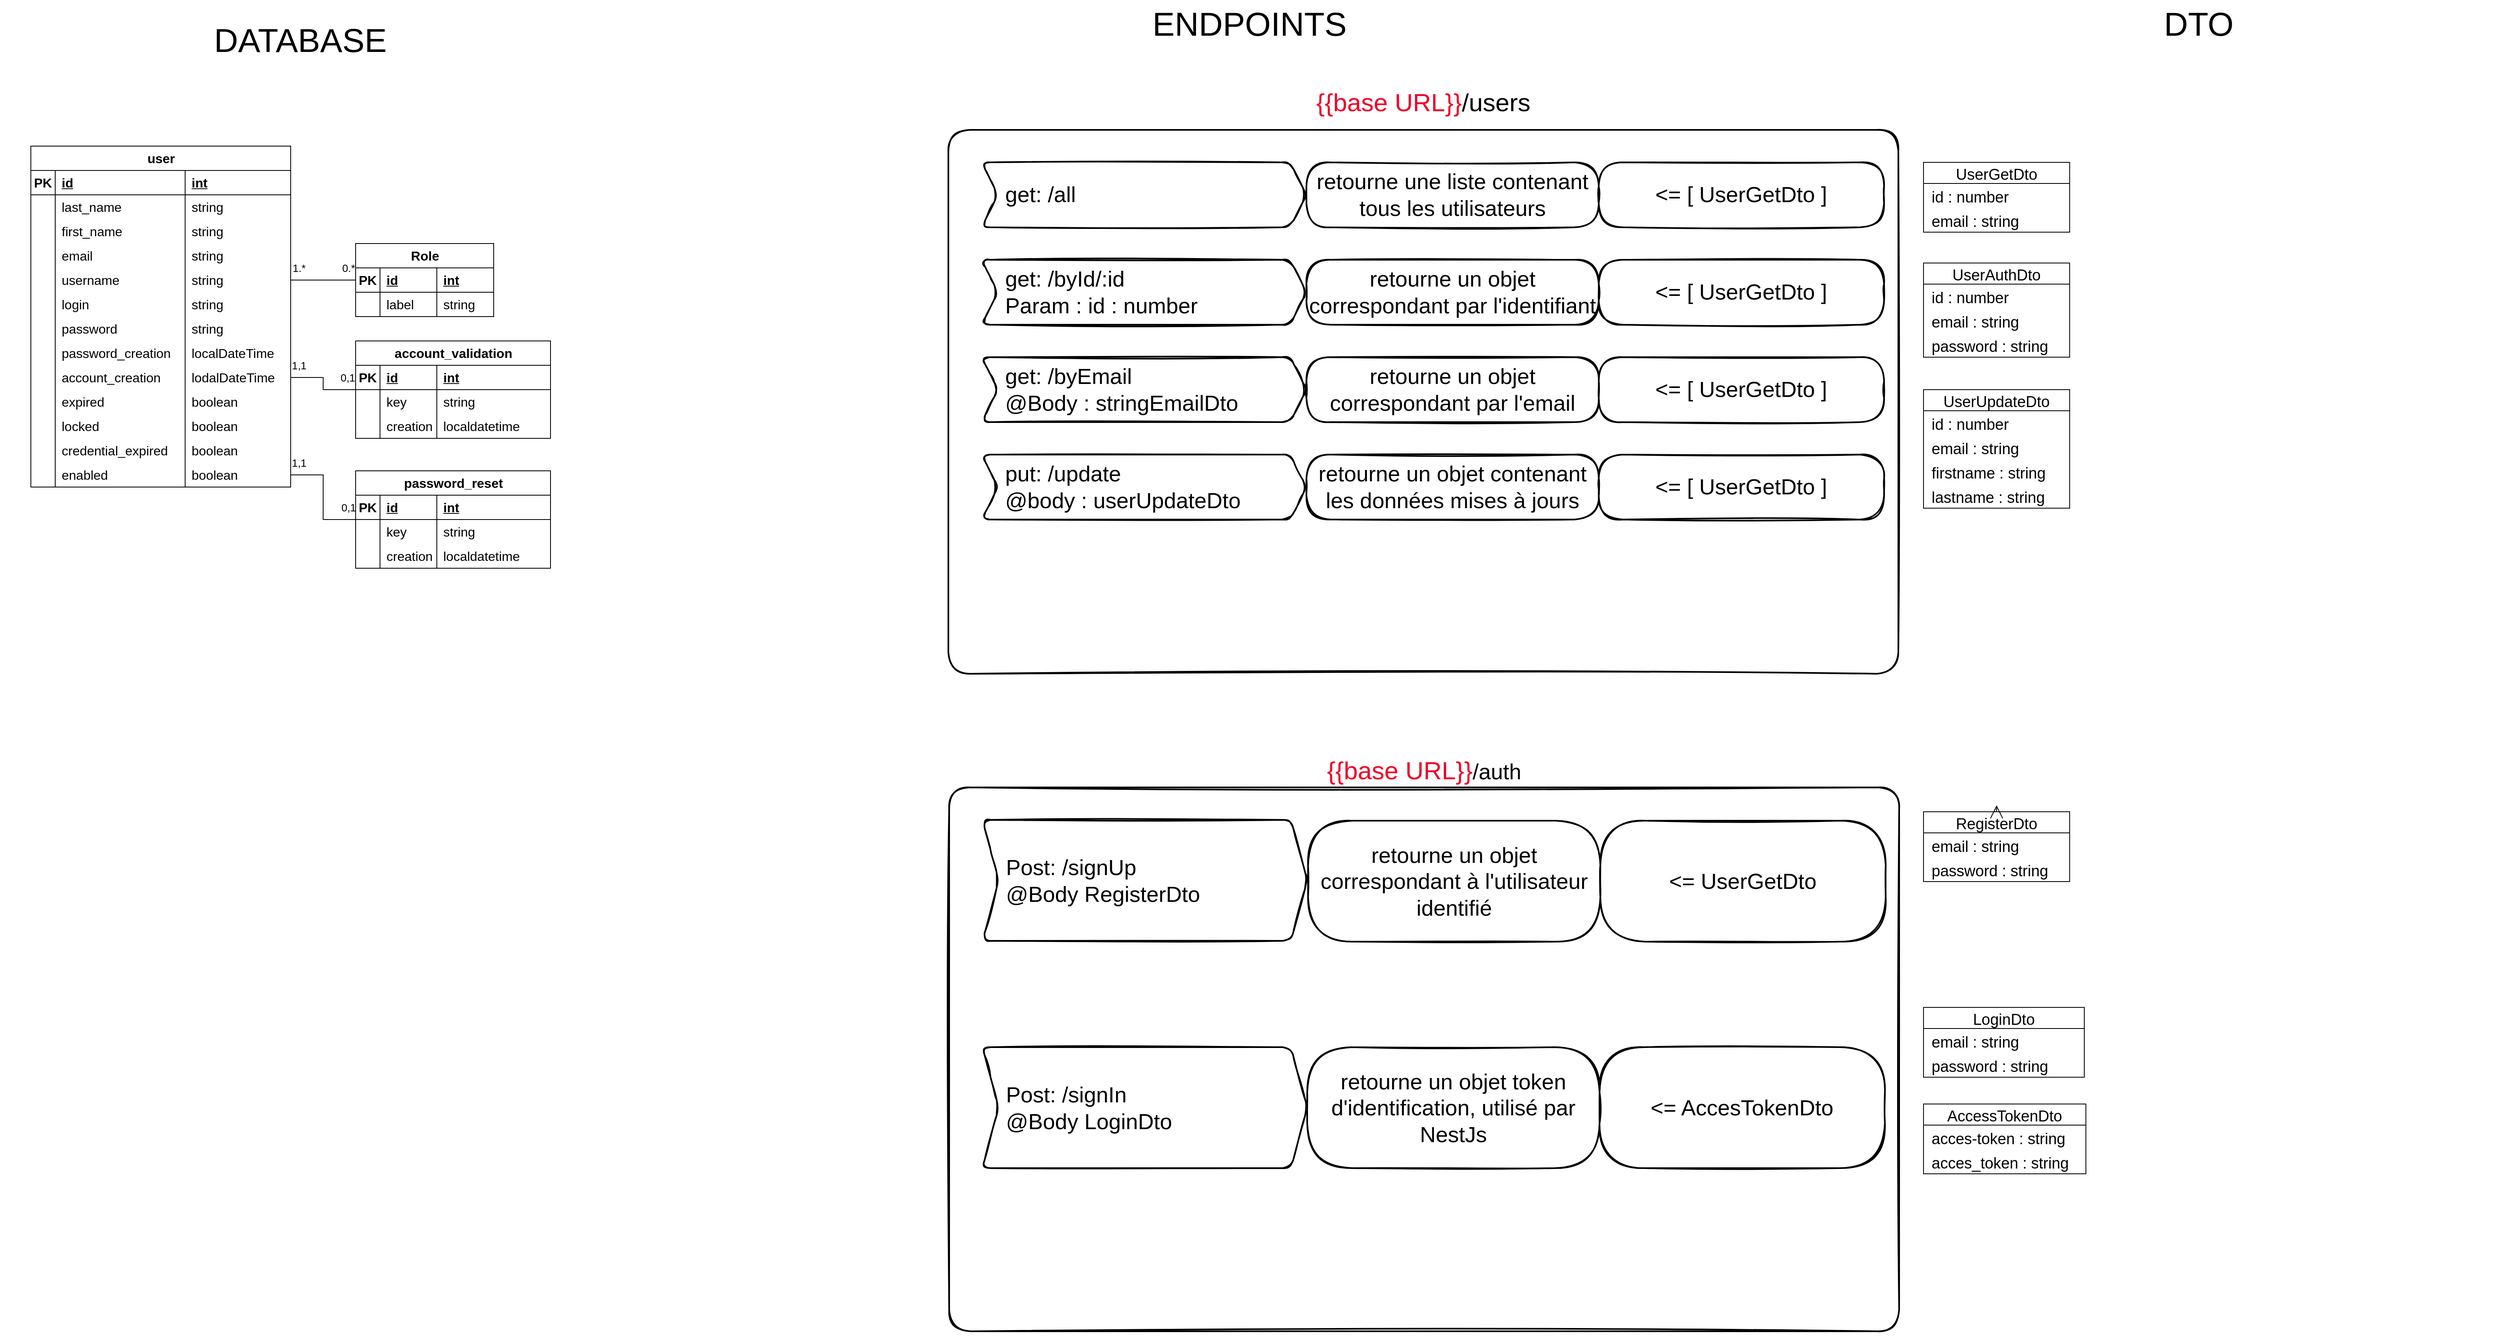 <mxfile version="21.7.5" type="device">
  <diagram id="Zq0QNEcb2RGcjsbtYzGF" name="Page-1">
    <mxGraphModel dx="4598" dy="1749" grid="1" gridSize="10" guides="1" tooltips="1" connect="1" arrows="1" fold="1" page="1" pageScale="1" pageWidth="1169" pageHeight="827" math="0" shadow="0">
      <root>
        <mxCell id="0" />
        <mxCell id="vzvbNCtKOKrWCrBOnD3d-31" value="DTO" parent="0" />
        <mxCell id="vzvbNCtKOKrWCrBOnD3d-32" value="&lt;font style=&quot;font-size: 41px;&quot;&gt;DTO&lt;/font&gt;" style="rounded=0;whiteSpace=wrap;html=1;strokeColor=none;" vertex="1" parent="vzvbNCtKOKrWCrBOnD3d-31">
          <mxGeometry x="1169" width="740" height="60" as="geometry" />
        </mxCell>
        <mxCell id="vzvbNCtKOKrWCrBOnD3d-33" value="UserAuthDto" style="swimlane;fontStyle=0;childLayout=stackLayout;horizontal=1;startSize=26;fillColor=none;horizontalStack=0;resizeParent=1;resizeParentMax=0;resizeLast=0;collapsible=1;marginBottom=0;fontSize=19;" vertex="1" parent="vzvbNCtKOKrWCrBOnD3d-31">
          <mxGeometry x="1200" y="324" width="180" height="116" as="geometry" />
        </mxCell>
        <mxCell id="vzvbNCtKOKrWCrBOnD3d-34" value="id : number    " style="text;strokeColor=none;fillColor=none;align=left;verticalAlign=middle;spacingLeft=10;spacingRight=3;overflow=hidden;rotatable=0;points=[[0,0.5],[1,0.5]];portConstraint=eastwest;fontSize=19;textDirection=ltr;spacingTop=0;spacing=0;horizontal=1;fontStyle=0" vertex="1" parent="vzvbNCtKOKrWCrBOnD3d-33">
          <mxGeometry y="26" width="180" height="30" as="geometry" />
        </mxCell>
        <mxCell id="vzvbNCtKOKrWCrBOnD3d-35" value="email : string" style="text;strokeColor=none;fillColor=none;align=left;verticalAlign=middle;spacingLeft=10;spacingRight=3;overflow=hidden;rotatable=0;points=[[0,0.5],[1,0.5]];portConstraint=eastwest;fontSize=19;textDirection=ltr;spacingTop=0;spacing=0;horizontal=1;fontStyle=0" vertex="1" parent="vzvbNCtKOKrWCrBOnD3d-33">
          <mxGeometry y="56" width="180" height="30" as="geometry" />
        </mxCell>
        <mxCell id="vzvbNCtKOKrWCrBOnD3d-36" value="password : string" style="text;strokeColor=none;fillColor=none;align=left;verticalAlign=middle;spacingLeft=10;spacingRight=3;overflow=hidden;rotatable=0;points=[[0,0.5],[1,0.5]];portConstraint=eastwest;fontSize=19;textDirection=ltr;spacingTop=0;spacing=0;horizontal=1;fontStyle=0" vertex="1" parent="vzvbNCtKOKrWCrBOnD3d-33">
          <mxGeometry y="86" width="180" height="30" as="geometry" />
        </mxCell>
        <mxCell id="vzvbNCtKOKrWCrBOnD3d-37" value="UserGetDto" style="swimlane;fontStyle=0;childLayout=stackLayout;horizontal=1;startSize=26;fillColor=none;horizontalStack=0;resizeParent=1;resizeParentMax=0;resizeLast=0;collapsible=1;marginBottom=0;fontSize=19;" vertex="1" parent="vzvbNCtKOKrWCrBOnD3d-31">
          <mxGeometry x="1200" y="200" width="180" height="86" as="geometry" />
        </mxCell>
        <mxCell id="vzvbNCtKOKrWCrBOnD3d-38" value="id : number    " style="text;strokeColor=none;fillColor=none;align=left;verticalAlign=middle;spacingLeft=10;spacingRight=3;overflow=hidden;rotatable=0;points=[[0,0.5],[1,0.5]];portConstraint=eastwest;fontSize=19;textDirection=ltr;spacingTop=0;spacing=0;horizontal=1;fontStyle=0" vertex="1" parent="vzvbNCtKOKrWCrBOnD3d-37">
          <mxGeometry y="26" width="180" height="30" as="geometry" />
        </mxCell>
        <mxCell id="vzvbNCtKOKrWCrBOnD3d-39" value="email : string" style="text;strokeColor=none;fillColor=none;align=left;verticalAlign=middle;spacingLeft=10;spacingRight=3;overflow=hidden;rotatable=0;points=[[0,0.5],[1,0.5]];portConstraint=eastwest;fontSize=19;textDirection=ltr;spacingTop=0;spacing=0;horizontal=1;fontStyle=0" vertex="1" parent="vzvbNCtKOKrWCrBOnD3d-37">
          <mxGeometry y="56" width="180" height="30" as="geometry" />
        </mxCell>
        <mxCell id="vzvbNCtKOKrWCrBOnD3d-40" value="UserUpdateDto" style="swimlane;fontStyle=0;childLayout=stackLayout;horizontal=1;startSize=26;fillColor=none;horizontalStack=0;resizeParent=1;resizeParentMax=0;resizeLast=0;collapsible=1;marginBottom=0;fontSize=19;" vertex="1" parent="vzvbNCtKOKrWCrBOnD3d-31">
          <mxGeometry x="1200" y="480" width="180" height="146" as="geometry" />
        </mxCell>
        <mxCell id="vzvbNCtKOKrWCrBOnD3d-41" value="id : number    " style="text;strokeColor=none;fillColor=none;align=left;verticalAlign=middle;spacingLeft=10;spacingRight=3;overflow=hidden;rotatable=0;points=[[0,0.5],[1,0.5]];portConstraint=eastwest;fontSize=19;textDirection=ltr;spacingTop=0;spacing=0;horizontal=1;fontStyle=0" vertex="1" parent="vzvbNCtKOKrWCrBOnD3d-40">
          <mxGeometry y="26" width="180" height="30" as="geometry" />
        </mxCell>
        <mxCell id="vzvbNCtKOKrWCrBOnD3d-42" value="email : string" style="text;strokeColor=none;fillColor=none;align=left;verticalAlign=middle;spacingLeft=10;spacingRight=3;overflow=hidden;rotatable=0;points=[[0,0.5],[1,0.5]];portConstraint=eastwest;fontSize=19;textDirection=ltr;spacingTop=0;spacing=0;horizontal=1;fontStyle=0" vertex="1" parent="vzvbNCtKOKrWCrBOnD3d-40">
          <mxGeometry y="56" width="180" height="30" as="geometry" />
        </mxCell>
        <mxCell id="vzvbNCtKOKrWCrBOnD3d-43" value="firstname : string" style="text;strokeColor=none;fillColor=none;align=left;verticalAlign=middle;spacingLeft=10;spacingRight=3;overflow=hidden;rotatable=0;points=[[0,0.5],[1,0.5]];portConstraint=eastwest;fontSize=19;textDirection=ltr;spacingTop=0;spacing=0;horizontal=1;fontStyle=0" vertex="1" parent="vzvbNCtKOKrWCrBOnD3d-40">
          <mxGeometry y="86" width="180" height="30" as="geometry" />
        </mxCell>
        <mxCell id="vzvbNCtKOKrWCrBOnD3d-44" value="lastname : string" style="text;strokeColor=none;fillColor=none;align=left;verticalAlign=middle;spacingLeft=10;spacingRight=3;overflow=hidden;rotatable=0;points=[[0,0.5],[1,0.5]];portConstraint=eastwest;fontSize=19;textDirection=ltr;spacingTop=0;spacing=0;horizontal=1;fontStyle=0" vertex="1" parent="vzvbNCtKOKrWCrBOnD3d-40">
          <mxGeometry y="116" width="180" height="30" as="geometry" />
        </mxCell>
        <mxCell id="vzvbNCtKOKrWCrBOnD3d-45" value="AccessTokenDto" style="swimlane;fontStyle=0;childLayout=stackLayout;horizontal=1;startSize=26;fillColor=none;horizontalStack=0;resizeParent=1;resizeParentMax=0;resizeLast=0;collapsible=1;marginBottom=0;fontSize=19;" vertex="1" parent="vzvbNCtKOKrWCrBOnD3d-31">
          <mxGeometry x="1200" y="1360" width="200" height="86" as="geometry" />
        </mxCell>
        <mxCell id="vzvbNCtKOKrWCrBOnD3d-46" value="acces-token : string" style="text;strokeColor=none;fillColor=none;align=left;verticalAlign=middle;spacingLeft=10;spacingRight=3;overflow=hidden;rotatable=0;points=[[0,0.5],[1,0.5]];portConstraint=eastwest;fontSize=19;textDirection=ltr;spacingTop=0;spacing=0;horizontal=1;fontStyle=0" vertex="1" parent="vzvbNCtKOKrWCrBOnD3d-45">
          <mxGeometry y="26" width="200" height="30" as="geometry" />
        </mxCell>
        <mxCell id="vzvbNCtKOKrWCrBOnD3d-47" value="acces_token : string" style="text;strokeColor=none;fillColor=none;align=left;verticalAlign=middle;spacingLeft=10;spacingRight=3;overflow=hidden;rotatable=0;points=[[0,0.5],[1,0.5]];portConstraint=eastwest;fontSize=19;textDirection=ltr;spacingTop=0;spacing=0;horizontal=1;fontStyle=0" vertex="1" parent="vzvbNCtKOKrWCrBOnD3d-45">
          <mxGeometry y="56" width="200" height="30" as="geometry" />
        </mxCell>
        <mxCell id="vzvbNCtKOKrWCrBOnD3d-48" value="LoginDto" style="swimlane;fontStyle=0;childLayout=stackLayout;horizontal=1;startSize=26;fillColor=none;horizontalStack=0;resizeParent=1;resizeParentMax=0;resizeLast=0;collapsible=1;marginBottom=0;fontSize=19;" vertex="1" parent="vzvbNCtKOKrWCrBOnD3d-31">
          <mxGeometry x="1200" y="1241" width="198" height="86" as="geometry" />
        </mxCell>
        <mxCell id="vzvbNCtKOKrWCrBOnD3d-49" value="email : string" style="text;strokeColor=none;fillColor=none;align=left;verticalAlign=middle;spacingLeft=10;spacingRight=3;overflow=hidden;rotatable=0;points=[[0,0.5],[1,0.5]];portConstraint=eastwest;fontSize=19;textDirection=ltr;spacingTop=0;spacing=0;horizontal=1;fontStyle=0" vertex="1" parent="vzvbNCtKOKrWCrBOnD3d-48">
          <mxGeometry y="26" width="198" height="30" as="geometry" />
        </mxCell>
        <mxCell id="vzvbNCtKOKrWCrBOnD3d-50" value="password : string" style="text;strokeColor=none;fillColor=none;align=left;verticalAlign=middle;spacingLeft=10;spacingRight=3;overflow=hidden;rotatable=0;points=[[0,0.5],[1,0.5]];portConstraint=eastwest;fontSize=19;textDirection=ltr;spacingTop=0;spacing=0;horizontal=1;fontStyle=0" vertex="1" parent="vzvbNCtKOKrWCrBOnD3d-48">
          <mxGeometry y="56" width="198" height="30" as="geometry" />
        </mxCell>
        <mxCell id="vzvbNCtKOKrWCrBOnD3d-51" value="RegisterDto" style="swimlane;fontStyle=0;childLayout=stackLayout;horizontal=1;startSize=26;fillColor=none;horizontalStack=0;resizeParent=1;resizeParentMax=0;resizeLast=0;collapsible=1;marginBottom=0;fontSize=19;" vertex="1" parent="vzvbNCtKOKrWCrBOnD3d-31">
          <mxGeometry x="1200" y="1000" width="180" height="86" as="geometry" />
        </mxCell>
        <mxCell id="vzvbNCtKOKrWCrBOnD3d-52" value="email : string" style="text;strokeColor=none;fillColor=none;align=left;verticalAlign=middle;spacingLeft=10;spacingRight=3;overflow=hidden;rotatable=0;points=[[0,0.5],[1,0.5]];portConstraint=eastwest;fontSize=19;textDirection=ltr;spacingTop=0;spacing=0;horizontal=1;fontStyle=0" vertex="1" parent="vzvbNCtKOKrWCrBOnD3d-51">
          <mxGeometry y="26" width="180" height="30" as="geometry" />
        </mxCell>
        <mxCell id="vzvbNCtKOKrWCrBOnD3d-53" value="password : string" style="text;strokeColor=none;fillColor=none;align=left;verticalAlign=middle;spacingLeft=10;spacingRight=3;overflow=hidden;rotatable=0;points=[[0,0.5],[1,0.5]];portConstraint=eastwest;fontSize=19;textDirection=ltr;spacingTop=0;spacing=0;horizontal=1;fontStyle=0" vertex="1" parent="vzvbNCtKOKrWCrBOnD3d-51">
          <mxGeometry y="56" width="180" height="30" as="geometry" />
        </mxCell>
        <mxCell id="vzvbNCtKOKrWCrBOnD3d-54" style="edgeStyle=none;curved=1;rounded=0;orthogonalLoop=1;jettySize=auto;html=1;exitX=0.5;exitY=0;exitDx=0;exitDy=0;endArrow=open;startSize=14;endSize=14;sourcePerimeterSpacing=8;targetPerimeterSpacing=8;" edge="1" parent="vzvbNCtKOKrWCrBOnD3d-31" source="vzvbNCtKOKrWCrBOnD3d-51" target="vzvbNCtKOKrWCrBOnD3d-51">
          <mxGeometry relative="1" as="geometry" />
        </mxCell>
        <mxCell id="vzvbNCtKOKrWCrBOnD3d-55" value="Endpoints" parent="0" />
        <mxCell id="vzvbNCtKOKrWCrBOnD3d-56" value="&lt;font style=&quot;font-size: 41px;&quot;&gt;ENDPOINTS&lt;/font&gt;" style="rounded=0;whiteSpace=wrap;html=1;strokeColor=none;" vertex="1" parent="vzvbNCtKOKrWCrBOnD3d-55">
          <mxGeometry width="740" height="60" as="geometry" />
        </mxCell>
        <mxCell id="vzvbNCtKOKrWCrBOnD3d-66" value="&lt;font style=&quot;font-size: 31px; line-height: 2;&quot;&gt;&lt;font color=&quot;#f00028&quot;&gt;{{base URL}}&lt;/font&gt;/users&lt;/font&gt;" style="rounded=1;whiteSpace=wrap;html=1;labelPosition=center;verticalLabelPosition=top;align=center;verticalAlign=bottom;fontSize=27;fillColor=none;strokeWidth=2;shadow=0;sketch=1;glass=0;arcSize=4;container=0;" vertex="1" parent="vzvbNCtKOKrWCrBOnD3d-55">
          <mxGeometry x="-1" y="160" width="1170" height="670" as="geometry" />
        </mxCell>
        <mxCell id="vzvbNCtKOKrWCrBOnD3d-67" value="&amp;lt;= [ UserGetDto ]" style="rounded=1;whiteSpace=wrap;html=1;shadow=0;glass=0;sketch=1;strokeWidth=2;fontSize=27;fillColor=none;arcSize=37;container=0;" vertex="1" parent="vzvbNCtKOKrWCrBOnD3d-55">
          <mxGeometry x="800" y="560" width="351.43" height="80" as="geometry" />
        </mxCell>
        <mxCell id="vzvbNCtKOKrWCrBOnD3d-68" value="put: /update &lt;br&gt;@body : userUpdateDto" style="shape=step;perimeter=stepPerimeter;whiteSpace=wrap;html=1;fixedSize=1;rounded=1;shadow=0;glass=0;sketch=1;strokeWidth=2;fontSize=27;fillColor=none;align=left;spacingLeft=27;container=0;" vertex="1" parent="vzvbNCtKOKrWCrBOnD3d-55">
          <mxGeometry x="40" y="560" width="400" height="80" as="geometry" />
        </mxCell>
        <mxCell id="vzvbNCtKOKrWCrBOnD3d-69" value="&amp;lt;= [ UserGetDto ]" style="rounded=1;whiteSpace=wrap;html=1;shadow=0;glass=0;sketch=1;strokeWidth=2;fontSize=27;fillColor=none;arcSize=37;container=0;" vertex="1" parent="vzvbNCtKOKrWCrBOnD3d-55">
          <mxGeometry x="800" y="440" width="351.43" height="80" as="geometry" />
        </mxCell>
        <mxCell id="vzvbNCtKOKrWCrBOnD3d-70" value="get: /byEmail &lt;br&gt;@Body : stringEmailDto" style="shape=step;perimeter=stepPerimeter;whiteSpace=wrap;html=1;fixedSize=1;rounded=1;shadow=0;glass=0;sketch=1;strokeWidth=2;fontSize=27;fillColor=none;align=left;spacingLeft=27;container=0;" vertex="1" parent="vzvbNCtKOKrWCrBOnD3d-55">
          <mxGeometry x="40" y="440" width="400" height="80" as="geometry" />
        </mxCell>
        <mxCell id="vzvbNCtKOKrWCrBOnD3d-71" style="edgeStyle=orthogonalEdgeStyle;rounded=0;orthogonalLoop=1;jettySize=auto;html=1;exitX=0.5;exitY=1;exitDx=0;exitDy=0;fontSize=17;" edge="1" parent="vzvbNCtKOKrWCrBOnD3d-55" source="vzvbNCtKOKrWCrBOnD3d-66" target="vzvbNCtKOKrWCrBOnD3d-66">
          <mxGeometry relative="1" as="geometry" />
        </mxCell>
        <mxCell id="vzvbNCtKOKrWCrBOnD3d-72" value="get: /all" style="shape=step;perimeter=stepPerimeter;whiteSpace=wrap;html=1;fixedSize=1;rounded=1;shadow=0;glass=0;sketch=1;strokeWidth=2;fontSize=27;fillColor=none;align=left;spacingLeft=27;container=0;" vertex="1" parent="vzvbNCtKOKrWCrBOnD3d-55">
          <mxGeometry x="40" y="200" width="400" height="80" as="geometry" />
        </mxCell>
        <mxCell id="vzvbNCtKOKrWCrBOnD3d-73" value="&lt;font style=&quot;font-size: 27px;&quot;&gt;&amp;lt;= [ UserGetDto ]&lt;/font&gt;" style="rounded=1;whiteSpace=wrap;html=1;shadow=0;glass=0;sketch=1;strokeWidth=2;fontSize=27;fillColor=none;arcSize=37;container=0;" vertex="1" parent="vzvbNCtKOKrWCrBOnD3d-55">
          <mxGeometry x="800" y="200" width="351.43" height="80" as="geometry" />
        </mxCell>
        <mxCell id="vzvbNCtKOKrWCrBOnD3d-74" value="&amp;lt;= [ UserGetDto ]" style="rounded=1;whiteSpace=wrap;html=1;shadow=0;glass=0;sketch=1;strokeWidth=2;fontSize=27;fillColor=none;arcSize=37;container=0;" vertex="1" parent="vzvbNCtKOKrWCrBOnD3d-55">
          <mxGeometry x="800" y="320" width="351.43" height="80" as="geometry" />
        </mxCell>
        <mxCell id="vzvbNCtKOKrWCrBOnD3d-75" value="get: /byId/:id&lt;br&gt;Param : id : number" style="shape=step;perimeter=stepPerimeter;whiteSpace=wrap;html=1;fixedSize=1;rounded=1;shadow=0;glass=0;sketch=1;strokeWidth=2;fontSize=27;fillColor=none;align=left;spacingLeft=27;container=0;" vertex="1" parent="vzvbNCtKOKrWCrBOnD3d-55">
          <mxGeometry x="40" y="320" width="400" height="80" as="geometry" />
        </mxCell>
        <mxCell id="vzvbNCtKOKrWCrBOnD3d-76" value="&lt;font style=&quot;font-size: 27px;&quot;&gt;retourne une liste contenant tous les utilisateurs&lt;/font&gt;" style="rounded=1;whiteSpace=wrap;html=1;shadow=0;glass=0;sketch=1;strokeWidth=2;fontSize=27;fillColor=none;arcSize=37;container=0;" vertex="1" parent="vzvbNCtKOKrWCrBOnD3d-55">
          <mxGeometry x="440" y="200" width="360" height="80" as="geometry" />
        </mxCell>
        <mxCell id="vzvbNCtKOKrWCrBOnD3d-77" value="&lt;font style=&quot;font-size: 27px;&quot;&gt;retourne un objet correspondant par l&#39;identifiant&lt;/font&gt;" style="rounded=1;whiteSpace=wrap;html=1;shadow=0;glass=0;sketch=1;strokeWidth=2;fontSize=27;fillColor=none;arcSize=37;container=0;" vertex="1" parent="vzvbNCtKOKrWCrBOnD3d-55">
          <mxGeometry x="440" y="320" width="360" height="80" as="geometry" />
        </mxCell>
        <mxCell id="vzvbNCtKOKrWCrBOnD3d-78" value="&lt;font style=&quot;font-size: 27px;&quot;&gt;retourne un objet correspondant par l&#39;email&lt;/font&gt;" style="rounded=1;whiteSpace=wrap;html=1;shadow=0;glass=0;sketch=1;strokeWidth=2;fontSize=27;fillColor=none;arcSize=37;container=0;" vertex="1" parent="vzvbNCtKOKrWCrBOnD3d-55">
          <mxGeometry x="440" y="440" width="360" height="80" as="geometry" />
        </mxCell>
        <mxCell id="vzvbNCtKOKrWCrBOnD3d-80" value="&lt;font style=&quot;font-size: 27px;&quot;&gt;retourne un objet contenant les données mises à jours&lt;/font&gt;" style="rounded=1;whiteSpace=wrap;html=1;shadow=0;glass=0;sketch=1;strokeWidth=2;fontSize=27;fillColor=none;arcSize=37;container=0;" vertex="1" parent="vzvbNCtKOKrWCrBOnD3d-55">
          <mxGeometry x="440" y="560" width="360" height="80" as="geometry" />
        </mxCell>
        <mxCell id="vzvbNCtKOKrWCrBOnD3d-125" value="" style="group" vertex="1" connectable="0" parent="vzvbNCtKOKrWCrBOnD3d-55">
          <mxGeometry y="970" width="1170" height="670" as="geometry" />
        </mxCell>
        <mxCell id="vzvbNCtKOKrWCrBOnD3d-109" value="&lt;font style=&quot;font-size: 31px;&quot; color=&quot;#f00028&quot;&gt;{{base URL}}&lt;/font&gt;/auth" style="rounded=1;whiteSpace=wrap;html=1;labelPosition=center;verticalLabelPosition=top;align=center;verticalAlign=bottom;fontSize=27;fillColor=none;strokeWidth=2;shadow=0;sketch=1;glass=0;arcSize=4;container=0;" vertex="1" parent="vzvbNCtKOKrWCrBOnD3d-125">
          <mxGeometry width="1170" height="670" as="geometry" />
        </mxCell>
        <mxCell id="vzvbNCtKOKrWCrBOnD3d-124" value="" style="group" vertex="1" connectable="0" parent="vzvbNCtKOKrWCrBOnD3d-125">
          <mxGeometry x="41" y="320" width="1111.43" height="149" as="geometry" />
        </mxCell>
        <mxCell id="vzvbNCtKOKrWCrBOnD3d-117" value="&amp;lt;= AccesTokenDto" style="rounded=1;whiteSpace=wrap;html=1;shadow=0;glass=0;sketch=1;strokeWidth=2;fontSize=27;fillColor=none;arcSize=37;container=0;" vertex="1" parent="vzvbNCtKOKrWCrBOnD3d-124">
          <mxGeometry x="760" width="351.43" height="149" as="geometry" />
        </mxCell>
        <mxCell id="vzvbNCtKOKrWCrBOnD3d-118" value="Post: /signIn&lt;br&gt;@Body LoginDto" style="shape=step;perimeter=stepPerimeter;whiteSpace=wrap;html=1;fixedSize=1;rounded=1;shadow=0;glass=0;sketch=1;strokeWidth=2;fontSize=27;fillColor=none;align=left;spacingLeft=27;container=0;" vertex="1" parent="vzvbNCtKOKrWCrBOnD3d-124">
          <mxGeometry width="400" height="149" as="geometry" />
        </mxCell>
        <mxCell id="vzvbNCtKOKrWCrBOnD3d-120" value="&lt;font style=&quot;font-size: 27px;&quot;&gt;retourne un objet token d&#39;identification, utilisé par NestJs&lt;/font&gt;" style="rounded=1;whiteSpace=wrap;html=1;shadow=0;glass=0;sketch=1;strokeWidth=2;fontSize=27;fillColor=none;arcSize=37;container=0;" vertex="1" parent="vzvbNCtKOKrWCrBOnD3d-124">
          <mxGeometry x="400" width="360" height="149" as="geometry" />
        </mxCell>
        <mxCell id="vzvbNCtKOKrWCrBOnD3d-123" value="" style="group" vertex="1" connectable="0" parent="vzvbNCtKOKrWCrBOnD3d-125">
          <mxGeometry x="41" y="40" width="1112.43" height="150" as="geometry" />
        </mxCell>
        <mxCell id="vzvbNCtKOKrWCrBOnD3d-115" value="Post: /signUp&lt;br&gt;@Body RegisterDto" style="shape=step;perimeter=stepPerimeter;whiteSpace=wrap;html=1;fixedSize=1;rounded=1;shadow=0;glass=0;sketch=1;strokeWidth=2;fontSize=27;fillColor=none;align=left;spacingLeft=27;container=0;" vertex="1" parent="vzvbNCtKOKrWCrBOnD3d-123">
          <mxGeometry width="400" height="149" as="geometry" />
        </mxCell>
        <mxCell id="vzvbNCtKOKrWCrBOnD3d-116" value="&amp;lt;= UserGetDto" style="rounded=1;whiteSpace=wrap;html=1;shadow=0;glass=0;sketch=1;strokeWidth=2;fontSize=27;fillColor=none;arcSize=37;container=0;" vertex="1" parent="vzvbNCtKOKrWCrBOnD3d-123">
          <mxGeometry x="761" y="1" width="351.43" height="149" as="geometry" />
        </mxCell>
        <mxCell id="vzvbNCtKOKrWCrBOnD3d-119" value="retourne un objet correspondant à l&#39;utilisateur identifié" style="rounded=1;whiteSpace=wrap;html=1;shadow=0;glass=0;sketch=1;strokeWidth=2;fontSize=27;fillColor=none;arcSize=37;container=0;" vertex="1" parent="vzvbNCtKOKrWCrBOnD3d-123">
          <mxGeometry x="401" y="1" width="360" height="149" as="geometry" />
        </mxCell>
        <mxCell id="vzvbNCtKOKrWCrBOnD3d-114" style="edgeStyle=orthogonalEdgeStyle;rounded=0;orthogonalLoop=1;jettySize=auto;html=1;exitX=0.5;exitY=1;exitDx=0;exitDy=0;fontSize=17;" edge="1" parent="vzvbNCtKOKrWCrBOnD3d-125" source="vzvbNCtKOKrWCrBOnD3d-109" target="vzvbNCtKOKrWCrBOnD3d-109">
          <mxGeometry relative="1" as="geometry" />
        </mxCell>
        <mxCell id="vzvbNCtKOKrWCrBOnD3d-126" value="Database" parent="0" />
        <mxCell id="vzvbNCtKOKrWCrBOnD3d-127" value="user" style="shape=table;startSize=30;container=1;collapsible=1;childLayout=tableLayout;fixedRows=1;rowLines=0;fontStyle=1;align=center;resizeLast=1;html=1;fontSize=16;" vertex="1" parent="vzvbNCtKOKrWCrBOnD3d-126">
          <mxGeometry x="-1131" y="180" width="320" height="420" as="geometry" />
        </mxCell>
        <mxCell id="vzvbNCtKOKrWCrBOnD3d-128" value="" style="shape=tableRow;horizontal=0;startSize=0;swimlaneHead=0;swimlaneBody=0;fillColor=none;collapsible=0;dropTarget=0;points=[[0,0.5],[1,0.5]];portConstraint=eastwest;top=0;left=0;right=0;bottom=1;fontSize=16;" vertex="1" parent="vzvbNCtKOKrWCrBOnD3d-127">
          <mxGeometry y="30" width="320" height="30" as="geometry" />
        </mxCell>
        <mxCell id="vzvbNCtKOKrWCrBOnD3d-129" value="PK" style="shape=partialRectangle;connectable=0;fillColor=none;top=0;left=0;bottom=0;right=0;fontStyle=1;overflow=hidden;whiteSpace=wrap;html=1;fontSize=16;" vertex="1" parent="vzvbNCtKOKrWCrBOnD3d-128">
          <mxGeometry width="30" height="30" as="geometry">
            <mxRectangle width="30" height="30" as="alternateBounds" />
          </mxGeometry>
        </mxCell>
        <mxCell id="vzvbNCtKOKrWCrBOnD3d-130" value="id" style="shape=partialRectangle;connectable=0;fillColor=none;top=0;left=0;bottom=0;right=0;align=left;spacingLeft=6;fontStyle=5;overflow=hidden;whiteSpace=wrap;html=1;fontSize=16;" vertex="1" parent="vzvbNCtKOKrWCrBOnD3d-128">
          <mxGeometry x="30" width="160" height="30" as="geometry">
            <mxRectangle width="160" height="30" as="alternateBounds" />
          </mxGeometry>
        </mxCell>
        <mxCell id="vzvbNCtKOKrWCrBOnD3d-131" value="int" style="shape=partialRectangle;connectable=0;fillColor=none;top=0;left=0;bottom=0;right=0;align=left;spacingLeft=6;fontStyle=5;overflow=hidden;whiteSpace=wrap;html=1;fontSize=16;" vertex="1" parent="vzvbNCtKOKrWCrBOnD3d-128">
          <mxGeometry x="190" width="130" height="30" as="geometry">
            <mxRectangle width="130" height="30" as="alternateBounds" />
          </mxGeometry>
        </mxCell>
        <mxCell id="vzvbNCtKOKrWCrBOnD3d-132" value="" style="shape=tableRow;horizontal=0;startSize=0;swimlaneHead=0;swimlaneBody=0;fillColor=none;collapsible=0;dropTarget=0;points=[[0,0.5],[1,0.5]];portConstraint=eastwest;top=0;left=0;right=0;bottom=0;fontSize=16;" vertex="1" parent="vzvbNCtKOKrWCrBOnD3d-127">
          <mxGeometry y="60" width="320" height="30" as="geometry" />
        </mxCell>
        <mxCell id="vzvbNCtKOKrWCrBOnD3d-133" value="" style="shape=partialRectangle;connectable=0;fillColor=none;top=0;left=0;bottom=0;right=0;editable=1;overflow=hidden;whiteSpace=wrap;html=1;fontSize=16;" vertex="1" parent="vzvbNCtKOKrWCrBOnD3d-132">
          <mxGeometry width="30" height="30" as="geometry">
            <mxRectangle width="30" height="30" as="alternateBounds" />
          </mxGeometry>
        </mxCell>
        <mxCell id="vzvbNCtKOKrWCrBOnD3d-134" value="last_name" style="shape=partialRectangle;connectable=0;fillColor=none;top=0;left=0;bottom=0;right=0;align=left;spacingLeft=6;overflow=hidden;whiteSpace=wrap;html=1;fontSize=16;" vertex="1" parent="vzvbNCtKOKrWCrBOnD3d-132">
          <mxGeometry x="30" width="160" height="30" as="geometry">
            <mxRectangle width="160" height="30" as="alternateBounds" />
          </mxGeometry>
        </mxCell>
        <mxCell id="vzvbNCtKOKrWCrBOnD3d-135" value="string" style="shape=partialRectangle;connectable=0;fillColor=none;top=0;left=0;bottom=0;right=0;align=left;spacingLeft=6;overflow=hidden;whiteSpace=wrap;html=1;fontSize=16;" vertex="1" parent="vzvbNCtKOKrWCrBOnD3d-132">
          <mxGeometry x="190" width="130" height="30" as="geometry">
            <mxRectangle width="130" height="30" as="alternateBounds" />
          </mxGeometry>
        </mxCell>
        <mxCell id="vzvbNCtKOKrWCrBOnD3d-136" value="" style="shape=tableRow;horizontal=0;startSize=0;swimlaneHead=0;swimlaneBody=0;fillColor=none;collapsible=0;dropTarget=0;points=[[0,0.5],[1,0.5]];portConstraint=eastwest;top=0;left=0;right=0;bottom=0;fontSize=16;" vertex="1" parent="vzvbNCtKOKrWCrBOnD3d-127">
          <mxGeometry y="90" width="320" height="30" as="geometry" />
        </mxCell>
        <mxCell id="vzvbNCtKOKrWCrBOnD3d-137" value="" style="shape=partialRectangle;connectable=0;fillColor=none;top=0;left=0;bottom=0;right=0;editable=1;overflow=hidden;whiteSpace=wrap;html=1;fontSize=16;" vertex="1" parent="vzvbNCtKOKrWCrBOnD3d-136">
          <mxGeometry width="30" height="30" as="geometry">
            <mxRectangle width="30" height="30" as="alternateBounds" />
          </mxGeometry>
        </mxCell>
        <mxCell id="vzvbNCtKOKrWCrBOnD3d-138" value="first_name" style="shape=partialRectangle;connectable=0;fillColor=none;top=0;left=0;bottom=0;right=0;align=left;spacingLeft=6;overflow=hidden;whiteSpace=wrap;html=1;fontSize=16;" vertex="1" parent="vzvbNCtKOKrWCrBOnD3d-136">
          <mxGeometry x="30" width="160" height="30" as="geometry">
            <mxRectangle width="160" height="30" as="alternateBounds" />
          </mxGeometry>
        </mxCell>
        <mxCell id="vzvbNCtKOKrWCrBOnD3d-139" value="string" style="shape=partialRectangle;connectable=0;fillColor=none;top=0;left=0;bottom=0;right=0;align=left;spacingLeft=6;overflow=hidden;whiteSpace=wrap;html=1;fontSize=16;" vertex="1" parent="vzvbNCtKOKrWCrBOnD3d-136">
          <mxGeometry x="190" width="130" height="30" as="geometry">
            <mxRectangle width="130" height="30" as="alternateBounds" />
          </mxGeometry>
        </mxCell>
        <mxCell id="vzvbNCtKOKrWCrBOnD3d-140" value="" style="shape=tableRow;horizontal=0;startSize=0;swimlaneHead=0;swimlaneBody=0;fillColor=none;collapsible=0;dropTarget=0;points=[[0,0.5],[1,0.5]];portConstraint=eastwest;top=0;left=0;right=0;bottom=0;fontSize=16;" vertex="1" parent="vzvbNCtKOKrWCrBOnD3d-127">
          <mxGeometry y="120" width="320" height="30" as="geometry" />
        </mxCell>
        <mxCell id="vzvbNCtKOKrWCrBOnD3d-141" value="" style="shape=partialRectangle;connectable=0;fillColor=none;top=0;left=0;bottom=0;right=0;editable=1;overflow=hidden;whiteSpace=wrap;html=1;fontSize=16;" vertex="1" parent="vzvbNCtKOKrWCrBOnD3d-140">
          <mxGeometry width="30" height="30" as="geometry">
            <mxRectangle width="30" height="30" as="alternateBounds" />
          </mxGeometry>
        </mxCell>
        <mxCell id="vzvbNCtKOKrWCrBOnD3d-142" value="email" style="shape=partialRectangle;connectable=0;fillColor=none;top=0;left=0;bottom=0;right=0;align=left;spacingLeft=6;overflow=hidden;whiteSpace=wrap;html=1;fontSize=16;" vertex="1" parent="vzvbNCtKOKrWCrBOnD3d-140">
          <mxGeometry x="30" width="160" height="30" as="geometry">
            <mxRectangle width="160" height="30" as="alternateBounds" />
          </mxGeometry>
        </mxCell>
        <mxCell id="vzvbNCtKOKrWCrBOnD3d-143" value="string" style="shape=partialRectangle;connectable=0;fillColor=none;top=0;left=0;bottom=0;right=0;align=left;spacingLeft=6;overflow=hidden;whiteSpace=wrap;html=1;fontSize=16;" vertex="1" parent="vzvbNCtKOKrWCrBOnD3d-140">
          <mxGeometry x="190" width="130" height="30" as="geometry">
            <mxRectangle width="130" height="30" as="alternateBounds" />
          </mxGeometry>
        </mxCell>
        <mxCell id="vzvbNCtKOKrWCrBOnD3d-144" style="shape=tableRow;horizontal=0;startSize=0;swimlaneHead=0;swimlaneBody=0;fillColor=none;collapsible=0;dropTarget=0;points=[[0,0.5],[1,0.5]];portConstraint=eastwest;top=0;left=0;right=0;bottom=0;fontSize=16;" vertex="1" parent="vzvbNCtKOKrWCrBOnD3d-127">
          <mxGeometry y="150" width="320" height="30" as="geometry" />
        </mxCell>
        <mxCell id="vzvbNCtKOKrWCrBOnD3d-145" style="shape=partialRectangle;connectable=0;fillColor=none;top=0;left=0;bottom=0;right=0;editable=1;overflow=hidden;whiteSpace=wrap;html=1;fontSize=16;" vertex="1" parent="vzvbNCtKOKrWCrBOnD3d-144">
          <mxGeometry width="30" height="30" as="geometry">
            <mxRectangle width="30" height="30" as="alternateBounds" />
          </mxGeometry>
        </mxCell>
        <mxCell id="vzvbNCtKOKrWCrBOnD3d-146" value="username" style="shape=partialRectangle;connectable=0;fillColor=none;top=0;left=0;bottom=0;right=0;align=left;spacingLeft=6;overflow=hidden;whiteSpace=wrap;html=1;fontSize=16;" vertex="1" parent="vzvbNCtKOKrWCrBOnD3d-144">
          <mxGeometry x="30" width="160" height="30" as="geometry">
            <mxRectangle width="160" height="30" as="alternateBounds" />
          </mxGeometry>
        </mxCell>
        <mxCell id="vzvbNCtKOKrWCrBOnD3d-147" value="string" style="shape=partialRectangle;connectable=0;fillColor=none;top=0;left=0;bottom=0;right=0;align=left;spacingLeft=6;overflow=hidden;whiteSpace=wrap;html=1;fontSize=16;" vertex="1" parent="vzvbNCtKOKrWCrBOnD3d-144">
          <mxGeometry x="190" width="130" height="30" as="geometry">
            <mxRectangle width="130" height="30" as="alternateBounds" />
          </mxGeometry>
        </mxCell>
        <mxCell id="vzvbNCtKOKrWCrBOnD3d-148" style="shape=tableRow;horizontal=0;startSize=0;swimlaneHead=0;swimlaneBody=0;fillColor=none;collapsible=0;dropTarget=0;points=[[0,0.5],[1,0.5]];portConstraint=eastwest;top=0;left=0;right=0;bottom=0;fontSize=16;" vertex="1" parent="vzvbNCtKOKrWCrBOnD3d-127">
          <mxGeometry y="180" width="320" height="30" as="geometry" />
        </mxCell>
        <mxCell id="vzvbNCtKOKrWCrBOnD3d-149" style="shape=partialRectangle;connectable=0;fillColor=none;top=0;left=0;bottom=0;right=0;editable=1;overflow=hidden;whiteSpace=wrap;html=1;fontSize=16;" vertex="1" parent="vzvbNCtKOKrWCrBOnD3d-148">
          <mxGeometry width="30" height="30" as="geometry">
            <mxRectangle width="30" height="30" as="alternateBounds" />
          </mxGeometry>
        </mxCell>
        <mxCell id="vzvbNCtKOKrWCrBOnD3d-150" value="&lt;div&gt;login&lt;/div&gt;" style="shape=partialRectangle;connectable=0;fillColor=none;top=0;left=0;bottom=0;right=0;align=left;spacingLeft=6;overflow=hidden;whiteSpace=wrap;html=1;fontSize=16;" vertex="1" parent="vzvbNCtKOKrWCrBOnD3d-148">
          <mxGeometry x="30" width="160" height="30" as="geometry">
            <mxRectangle width="160" height="30" as="alternateBounds" />
          </mxGeometry>
        </mxCell>
        <mxCell id="vzvbNCtKOKrWCrBOnD3d-151" value="string" style="shape=partialRectangle;connectable=0;fillColor=none;top=0;left=0;bottom=0;right=0;align=left;spacingLeft=6;overflow=hidden;whiteSpace=wrap;html=1;fontSize=16;" vertex="1" parent="vzvbNCtKOKrWCrBOnD3d-148">
          <mxGeometry x="190" width="130" height="30" as="geometry">
            <mxRectangle width="130" height="30" as="alternateBounds" />
          </mxGeometry>
        </mxCell>
        <mxCell id="vzvbNCtKOKrWCrBOnD3d-152" style="shape=tableRow;horizontal=0;startSize=0;swimlaneHead=0;swimlaneBody=0;fillColor=none;collapsible=0;dropTarget=0;points=[[0,0.5],[1,0.5]];portConstraint=eastwest;top=0;left=0;right=0;bottom=0;fontSize=16;" vertex="1" parent="vzvbNCtKOKrWCrBOnD3d-127">
          <mxGeometry y="210" width="320" height="30" as="geometry" />
        </mxCell>
        <mxCell id="vzvbNCtKOKrWCrBOnD3d-153" style="shape=partialRectangle;connectable=0;fillColor=none;top=0;left=0;bottom=0;right=0;editable=1;overflow=hidden;whiteSpace=wrap;html=1;fontSize=16;" vertex="1" parent="vzvbNCtKOKrWCrBOnD3d-152">
          <mxGeometry width="30" height="30" as="geometry">
            <mxRectangle width="30" height="30" as="alternateBounds" />
          </mxGeometry>
        </mxCell>
        <mxCell id="vzvbNCtKOKrWCrBOnD3d-154" value="password" style="shape=partialRectangle;connectable=0;fillColor=none;top=0;left=0;bottom=0;right=0;align=left;spacingLeft=6;overflow=hidden;whiteSpace=wrap;html=1;fontSize=16;" vertex="1" parent="vzvbNCtKOKrWCrBOnD3d-152">
          <mxGeometry x="30" width="160" height="30" as="geometry">
            <mxRectangle width="160" height="30" as="alternateBounds" />
          </mxGeometry>
        </mxCell>
        <mxCell id="vzvbNCtKOKrWCrBOnD3d-155" value="string" style="shape=partialRectangle;connectable=0;fillColor=none;top=0;left=0;bottom=0;right=0;align=left;spacingLeft=6;overflow=hidden;whiteSpace=wrap;html=1;fontSize=16;" vertex="1" parent="vzvbNCtKOKrWCrBOnD3d-152">
          <mxGeometry x="190" width="130" height="30" as="geometry">
            <mxRectangle width="130" height="30" as="alternateBounds" />
          </mxGeometry>
        </mxCell>
        <mxCell id="vzvbNCtKOKrWCrBOnD3d-156" style="shape=tableRow;horizontal=0;startSize=0;swimlaneHead=0;swimlaneBody=0;fillColor=none;collapsible=0;dropTarget=0;points=[[0,0.5],[1,0.5]];portConstraint=eastwest;top=0;left=0;right=0;bottom=0;fontSize=16;" vertex="1" parent="vzvbNCtKOKrWCrBOnD3d-127">
          <mxGeometry y="240" width="320" height="30" as="geometry" />
        </mxCell>
        <mxCell id="vzvbNCtKOKrWCrBOnD3d-157" style="shape=partialRectangle;connectable=0;fillColor=none;top=0;left=0;bottom=0;right=0;editable=1;overflow=hidden;whiteSpace=wrap;html=1;fontSize=16;" vertex="1" parent="vzvbNCtKOKrWCrBOnD3d-156">
          <mxGeometry width="30" height="30" as="geometry">
            <mxRectangle width="30" height="30" as="alternateBounds" />
          </mxGeometry>
        </mxCell>
        <mxCell id="vzvbNCtKOKrWCrBOnD3d-158" value="password_creation " style="shape=partialRectangle;connectable=0;fillColor=none;top=0;left=0;bottom=0;right=0;align=left;spacingLeft=6;overflow=hidden;whiteSpace=wrap;html=1;fontSize=16;" vertex="1" parent="vzvbNCtKOKrWCrBOnD3d-156">
          <mxGeometry x="30" width="160" height="30" as="geometry">
            <mxRectangle width="160" height="30" as="alternateBounds" />
          </mxGeometry>
        </mxCell>
        <mxCell id="vzvbNCtKOKrWCrBOnD3d-159" value="localDateTime" style="shape=partialRectangle;connectable=0;fillColor=none;top=0;left=0;bottom=0;right=0;align=left;spacingLeft=6;overflow=hidden;whiteSpace=wrap;html=1;fontSize=16;" vertex="1" parent="vzvbNCtKOKrWCrBOnD3d-156">
          <mxGeometry x="190" width="130" height="30" as="geometry">
            <mxRectangle width="130" height="30" as="alternateBounds" />
          </mxGeometry>
        </mxCell>
        <mxCell id="vzvbNCtKOKrWCrBOnD3d-160" style="shape=tableRow;horizontal=0;startSize=0;swimlaneHead=0;swimlaneBody=0;fillColor=none;collapsible=0;dropTarget=0;points=[[0,0.5],[1,0.5]];portConstraint=eastwest;top=0;left=0;right=0;bottom=0;fontSize=16;" vertex="1" parent="vzvbNCtKOKrWCrBOnD3d-127">
          <mxGeometry y="270" width="320" height="30" as="geometry" />
        </mxCell>
        <mxCell id="vzvbNCtKOKrWCrBOnD3d-161" style="shape=partialRectangle;connectable=0;fillColor=none;top=0;left=0;bottom=0;right=0;editable=1;overflow=hidden;whiteSpace=wrap;html=1;fontSize=16;" vertex="1" parent="vzvbNCtKOKrWCrBOnD3d-160">
          <mxGeometry width="30" height="30" as="geometry">
            <mxRectangle width="30" height="30" as="alternateBounds" />
          </mxGeometry>
        </mxCell>
        <mxCell id="vzvbNCtKOKrWCrBOnD3d-162" value="account_creation" style="shape=partialRectangle;connectable=0;fillColor=none;top=0;left=0;bottom=0;right=0;align=left;spacingLeft=6;overflow=hidden;whiteSpace=wrap;html=1;fontSize=16;" vertex="1" parent="vzvbNCtKOKrWCrBOnD3d-160">
          <mxGeometry x="30" width="160" height="30" as="geometry">
            <mxRectangle width="160" height="30" as="alternateBounds" />
          </mxGeometry>
        </mxCell>
        <mxCell id="vzvbNCtKOKrWCrBOnD3d-163" value="lodalDateTime" style="shape=partialRectangle;connectable=0;fillColor=none;top=0;left=0;bottom=0;right=0;align=left;spacingLeft=6;overflow=hidden;whiteSpace=wrap;html=1;fontSize=16;" vertex="1" parent="vzvbNCtKOKrWCrBOnD3d-160">
          <mxGeometry x="190" width="130" height="30" as="geometry">
            <mxRectangle width="130" height="30" as="alternateBounds" />
          </mxGeometry>
        </mxCell>
        <mxCell id="vzvbNCtKOKrWCrBOnD3d-164" style="shape=tableRow;horizontal=0;startSize=0;swimlaneHead=0;swimlaneBody=0;fillColor=none;collapsible=0;dropTarget=0;points=[[0,0.5],[1,0.5]];portConstraint=eastwest;top=0;left=0;right=0;bottom=0;fontSize=16;" vertex="1" parent="vzvbNCtKOKrWCrBOnD3d-127">
          <mxGeometry y="300" width="320" height="30" as="geometry" />
        </mxCell>
        <mxCell id="vzvbNCtKOKrWCrBOnD3d-165" style="shape=partialRectangle;connectable=0;fillColor=none;top=0;left=0;bottom=0;right=0;editable=1;overflow=hidden;whiteSpace=wrap;html=1;fontSize=16;" vertex="1" parent="vzvbNCtKOKrWCrBOnD3d-164">
          <mxGeometry width="30" height="30" as="geometry">
            <mxRectangle width="30" height="30" as="alternateBounds" />
          </mxGeometry>
        </mxCell>
        <mxCell id="vzvbNCtKOKrWCrBOnD3d-166" value="expired" style="shape=partialRectangle;connectable=0;fillColor=none;top=0;left=0;bottom=0;right=0;align=left;spacingLeft=6;overflow=hidden;whiteSpace=wrap;html=1;fontSize=16;" vertex="1" parent="vzvbNCtKOKrWCrBOnD3d-164">
          <mxGeometry x="30" width="160" height="30" as="geometry">
            <mxRectangle width="160" height="30" as="alternateBounds" />
          </mxGeometry>
        </mxCell>
        <mxCell id="vzvbNCtKOKrWCrBOnD3d-167" value="boolean" style="shape=partialRectangle;connectable=0;fillColor=none;top=0;left=0;bottom=0;right=0;align=left;spacingLeft=6;overflow=hidden;whiteSpace=wrap;html=1;fontSize=16;" vertex="1" parent="vzvbNCtKOKrWCrBOnD3d-164">
          <mxGeometry x="190" width="130" height="30" as="geometry">
            <mxRectangle width="130" height="30" as="alternateBounds" />
          </mxGeometry>
        </mxCell>
        <mxCell id="vzvbNCtKOKrWCrBOnD3d-168" style="shape=tableRow;horizontal=0;startSize=0;swimlaneHead=0;swimlaneBody=0;fillColor=none;collapsible=0;dropTarget=0;points=[[0,0.5],[1,0.5]];portConstraint=eastwest;top=0;left=0;right=0;bottom=0;fontSize=16;" vertex="1" parent="vzvbNCtKOKrWCrBOnD3d-127">
          <mxGeometry y="330" width="320" height="30" as="geometry" />
        </mxCell>
        <mxCell id="vzvbNCtKOKrWCrBOnD3d-169" style="shape=partialRectangle;connectable=0;fillColor=none;top=0;left=0;bottom=0;right=0;editable=1;overflow=hidden;whiteSpace=wrap;html=1;fontSize=16;" vertex="1" parent="vzvbNCtKOKrWCrBOnD3d-168">
          <mxGeometry width="30" height="30" as="geometry">
            <mxRectangle width="30" height="30" as="alternateBounds" />
          </mxGeometry>
        </mxCell>
        <mxCell id="vzvbNCtKOKrWCrBOnD3d-170" value="locked" style="shape=partialRectangle;connectable=0;fillColor=none;top=0;left=0;bottom=0;right=0;align=left;spacingLeft=6;overflow=hidden;whiteSpace=wrap;html=1;fontSize=16;" vertex="1" parent="vzvbNCtKOKrWCrBOnD3d-168">
          <mxGeometry x="30" width="160" height="30" as="geometry">
            <mxRectangle width="160" height="30" as="alternateBounds" />
          </mxGeometry>
        </mxCell>
        <mxCell id="vzvbNCtKOKrWCrBOnD3d-171" value="boolean" style="shape=partialRectangle;connectable=0;fillColor=none;top=0;left=0;bottom=0;right=0;align=left;spacingLeft=6;overflow=hidden;whiteSpace=wrap;html=1;fontSize=16;" vertex="1" parent="vzvbNCtKOKrWCrBOnD3d-168">
          <mxGeometry x="190" width="130" height="30" as="geometry">
            <mxRectangle width="130" height="30" as="alternateBounds" />
          </mxGeometry>
        </mxCell>
        <mxCell id="vzvbNCtKOKrWCrBOnD3d-172" style="shape=tableRow;horizontal=0;startSize=0;swimlaneHead=0;swimlaneBody=0;fillColor=none;collapsible=0;dropTarget=0;points=[[0,0.5],[1,0.5]];portConstraint=eastwest;top=0;left=0;right=0;bottom=0;fontSize=16;" vertex="1" parent="vzvbNCtKOKrWCrBOnD3d-127">
          <mxGeometry y="360" width="320" height="30" as="geometry" />
        </mxCell>
        <mxCell id="vzvbNCtKOKrWCrBOnD3d-173" style="shape=partialRectangle;connectable=0;fillColor=none;top=0;left=0;bottom=0;right=0;editable=1;overflow=hidden;whiteSpace=wrap;html=1;fontSize=16;" vertex="1" parent="vzvbNCtKOKrWCrBOnD3d-172">
          <mxGeometry width="30" height="30" as="geometry">
            <mxRectangle width="30" height="30" as="alternateBounds" />
          </mxGeometry>
        </mxCell>
        <mxCell id="vzvbNCtKOKrWCrBOnD3d-174" value="credential_expired" style="shape=partialRectangle;connectable=0;fillColor=none;top=0;left=0;bottom=0;right=0;align=left;spacingLeft=6;overflow=hidden;whiteSpace=wrap;html=1;fontSize=16;" vertex="1" parent="vzvbNCtKOKrWCrBOnD3d-172">
          <mxGeometry x="30" width="160" height="30" as="geometry">
            <mxRectangle width="160" height="30" as="alternateBounds" />
          </mxGeometry>
        </mxCell>
        <mxCell id="vzvbNCtKOKrWCrBOnD3d-175" value="boolean" style="shape=partialRectangle;connectable=0;fillColor=none;top=0;left=0;bottom=0;right=0;align=left;spacingLeft=6;overflow=hidden;whiteSpace=wrap;html=1;fontSize=16;" vertex="1" parent="vzvbNCtKOKrWCrBOnD3d-172">
          <mxGeometry x="190" width="130" height="30" as="geometry">
            <mxRectangle width="130" height="30" as="alternateBounds" />
          </mxGeometry>
        </mxCell>
        <mxCell id="vzvbNCtKOKrWCrBOnD3d-176" style="shape=tableRow;horizontal=0;startSize=0;swimlaneHead=0;swimlaneBody=0;fillColor=none;collapsible=0;dropTarget=0;points=[[0,0.5],[1,0.5]];portConstraint=eastwest;top=0;left=0;right=0;bottom=0;fontSize=16;" vertex="1" parent="vzvbNCtKOKrWCrBOnD3d-127">
          <mxGeometry y="390" width="320" height="30" as="geometry" />
        </mxCell>
        <mxCell id="vzvbNCtKOKrWCrBOnD3d-177" style="shape=partialRectangle;connectable=0;fillColor=none;top=0;left=0;bottom=0;right=0;editable=1;overflow=hidden;whiteSpace=wrap;html=1;fontSize=16;" vertex="1" parent="vzvbNCtKOKrWCrBOnD3d-176">
          <mxGeometry width="30" height="30" as="geometry">
            <mxRectangle width="30" height="30" as="alternateBounds" />
          </mxGeometry>
        </mxCell>
        <mxCell id="vzvbNCtKOKrWCrBOnD3d-178" value="enabled" style="shape=partialRectangle;connectable=0;fillColor=none;top=0;left=0;bottom=0;right=0;align=left;spacingLeft=6;overflow=hidden;whiteSpace=wrap;html=1;fontSize=16;" vertex="1" parent="vzvbNCtKOKrWCrBOnD3d-176">
          <mxGeometry x="30" width="160" height="30" as="geometry">
            <mxRectangle width="160" height="30" as="alternateBounds" />
          </mxGeometry>
        </mxCell>
        <mxCell id="vzvbNCtKOKrWCrBOnD3d-179" value="boolean" style="shape=partialRectangle;connectable=0;fillColor=none;top=0;left=0;bottom=0;right=0;align=left;spacingLeft=6;overflow=hidden;whiteSpace=wrap;html=1;fontSize=16;" vertex="1" parent="vzvbNCtKOKrWCrBOnD3d-176">
          <mxGeometry x="190" width="130" height="30" as="geometry">
            <mxRectangle width="130" height="30" as="alternateBounds" />
          </mxGeometry>
        </mxCell>
        <mxCell id="vzvbNCtKOKrWCrBOnD3d-180" style="rounded=0;orthogonalLoop=1;jettySize=auto;html=1;entryX=1;entryY=0.5;entryDx=0;entryDy=0;fontSize=12;endArrow=none;endFill=0;startArrow=none;startFill=0;" edge="1" parent="vzvbNCtKOKrWCrBOnD3d-126" source="vzvbNCtKOKrWCrBOnD3d-183" target="vzvbNCtKOKrWCrBOnD3d-144">
          <mxGeometry relative="1" as="geometry">
            <mxPoint x="-1041" y="790" as="targetPoint" />
          </mxGeometry>
        </mxCell>
        <mxCell id="vzvbNCtKOKrWCrBOnD3d-181" value="1.*" style="edgeLabel;html=1;align=center;verticalAlign=middle;resizable=0;points=[];fontSize=13;" vertex="1" connectable="0" parent="vzvbNCtKOKrWCrBOnD3d-180">
          <mxGeometry x="0.405" y="-3" relative="1" as="geometry">
            <mxPoint x="-14" y="-12" as="offset" />
          </mxGeometry>
        </mxCell>
        <mxCell id="vzvbNCtKOKrWCrBOnD3d-182" value="0.*" style="edgeLabel;html=1;align=center;verticalAlign=middle;resizable=0;points=[];fontSize=13;" vertex="1" connectable="0" parent="vzvbNCtKOKrWCrBOnD3d-180">
          <mxGeometry x="-0.582" relative="1" as="geometry">
            <mxPoint x="7" y="-15" as="offset" />
          </mxGeometry>
        </mxCell>
        <mxCell id="vzvbNCtKOKrWCrBOnD3d-183" value="Role" style="shape=table;startSize=30;container=1;collapsible=1;childLayout=tableLayout;fixedRows=1;rowLines=0;fontStyle=1;align=center;resizeLast=1;html=1;fontSize=16;" vertex="1" parent="vzvbNCtKOKrWCrBOnD3d-126">
          <mxGeometry x="-731" y="300" width="170" height="90" as="geometry" />
        </mxCell>
        <mxCell id="vzvbNCtKOKrWCrBOnD3d-184" value="" style="shape=tableRow;horizontal=0;startSize=0;swimlaneHead=0;swimlaneBody=0;fillColor=none;collapsible=0;dropTarget=0;points=[[0,0.5],[1,0.5]];portConstraint=eastwest;top=0;left=0;right=0;bottom=1;fontSize=16;" vertex="1" parent="vzvbNCtKOKrWCrBOnD3d-183">
          <mxGeometry y="30" width="170" height="30" as="geometry" />
        </mxCell>
        <mxCell id="vzvbNCtKOKrWCrBOnD3d-185" value="PK" style="shape=partialRectangle;connectable=0;fillColor=none;top=0;left=0;bottom=0;right=0;fontStyle=1;overflow=hidden;whiteSpace=wrap;html=1;fontSize=16;" vertex="1" parent="vzvbNCtKOKrWCrBOnD3d-184">
          <mxGeometry width="30" height="30" as="geometry">
            <mxRectangle width="30" height="30" as="alternateBounds" />
          </mxGeometry>
        </mxCell>
        <mxCell id="vzvbNCtKOKrWCrBOnD3d-186" value="id" style="shape=partialRectangle;connectable=0;fillColor=none;top=0;left=0;bottom=0;right=0;align=left;spacingLeft=6;fontStyle=5;overflow=hidden;whiteSpace=wrap;html=1;fontSize=16;" vertex="1" parent="vzvbNCtKOKrWCrBOnD3d-184">
          <mxGeometry x="30" width="70" height="30" as="geometry">
            <mxRectangle width="70" height="30" as="alternateBounds" />
          </mxGeometry>
        </mxCell>
        <mxCell id="vzvbNCtKOKrWCrBOnD3d-187" value="int" style="shape=partialRectangle;connectable=0;fillColor=none;top=0;left=0;bottom=0;right=0;align=left;spacingLeft=6;fontStyle=5;overflow=hidden;whiteSpace=wrap;html=1;fontSize=16;" vertex="1" parent="vzvbNCtKOKrWCrBOnD3d-184">
          <mxGeometry x="100" width="70" height="30" as="geometry">
            <mxRectangle width="70" height="30" as="alternateBounds" />
          </mxGeometry>
        </mxCell>
        <mxCell id="vzvbNCtKOKrWCrBOnD3d-188" value="" style="shape=tableRow;horizontal=0;startSize=0;swimlaneHead=0;swimlaneBody=0;fillColor=none;collapsible=0;dropTarget=0;points=[[0,0.5],[1,0.5]];portConstraint=eastwest;top=0;left=0;right=0;bottom=0;fontSize=16;" vertex="1" parent="vzvbNCtKOKrWCrBOnD3d-183">
          <mxGeometry y="60" width="170" height="30" as="geometry" />
        </mxCell>
        <mxCell id="vzvbNCtKOKrWCrBOnD3d-189" value="" style="shape=partialRectangle;connectable=0;fillColor=none;top=0;left=0;bottom=0;right=0;editable=1;overflow=hidden;whiteSpace=wrap;html=1;fontSize=16;" vertex="1" parent="vzvbNCtKOKrWCrBOnD3d-188">
          <mxGeometry width="30" height="30" as="geometry">
            <mxRectangle width="30" height="30" as="alternateBounds" />
          </mxGeometry>
        </mxCell>
        <mxCell id="vzvbNCtKOKrWCrBOnD3d-190" value="label" style="shape=partialRectangle;connectable=0;fillColor=none;top=0;left=0;bottom=0;right=0;align=left;spacingLeft=6;overflow=hidden;whiteSpace=wrap;html=1;fontSize=16;" vertex="1" parent="vzvbNCtKOKrWCrBOnD3d-188">
          <mxGeometry x="30" width="70" height="30" as="geometry">
            <mxRectangle width="70" height="30" as="alternateBounds" />
          </mxGeometry>
        </mxCell>
        <mxCell id="vzvbNCtKOKrWCrBOnD3d-191" value="string" style="shape=partialRectangle;connectable=0;fillColor=none;top=0;left=0;bottom=0;right=0;align=left;spacingLeft=6;overflow=hidden;whiteSpace=wrap;html=1;fontSize=16;" vertex="1" parent="vzvbNCtKOKrWCrBOnD3d-188">
          <mxGeometry x="100" width="70" height="30" as="geometry">
            <mxRectangle width="70" height="30" as="alternateBounds" />
          </mxGeometry>
        </mxCell>
        <mxCell id="vzvbNCtKOKrWCrBOnD3d-192" style="edgeStyle=orthogonalEdgeStyle;rounded=0;orthogonalLoop=1;jettySize=auto;html=1;entryX=1;entryY=0.5;entryDx=0;entryDy=0;endArrow=none;endFill=0;" edge="1" parent="vzvbNCtKOKrWCrBOnD3d-126" source="vzvbNCtKOKrWCrBOnD3d-195" target="vzvbNCtKOKrWCrBOnD3d-160">
          <mxGeometry relative="1" as="geometry">
            <mxPoint x="-661" y="340" as="sourcePoint" />
          </mxGeometry>
        </mxCell>
        <mxCell id="vzvbNCtKOKrWCrBOnD3d-193" value="1,1" style="edgeLabel;html=1;align=center;verticalAlign=middle;resizable=0;points=[];fontSize=13;" vertex="1" connectable="0" parent="vzvbNCtKOKrWCrBOnD3d-192">
          <mxGeometry x="0.717" y="-1" relative="1" as="geometry">
            <mxPoint x="-4" y="-14" as="offset" />
          </mxGeometry>
        </mxCell>
        <mxCell id="vzvbNCtKOKrWCrBOnD3d-194" value="0,1" style="edgeLabel;html=1;align=center;verticalAlign=middle;resizable=0;points=[];fontSize=13;" vertex="1" connectable="0" parent="vzvbNCtKOKrWCrBOnD3d-192">
          <mxGeometry x="-0.914" y="2" relative="1" as="geometry">
            <mxPoint x="-6" y="-17" as="offset" />
          </mxGeometry>
        </mxCell>
        <mxCell id="vzvbNCtKOKrWCrBOnD3d-195" value="account_validation" style="shape=table;startSize=30;container=1;collapsible=1;childLayout=tableLayout;fixedRows=1;rowLines=0;fontStyle=1;align=center;resizeLast=1;html=1;fontSize=16;" vertex="1" parent="vzvbNCtKOKrWCrBOnD3d-126">
          <mxGeometry x="-731" y="420" width="240" height="120" as="geometry" />
        </mxCell>
        <mxCell id="vzvbNCtKOKrWCrBOnD3d-196" value="" style="shape=tableRow;horizontal=0;startSize=0;swimlaneHead=0;swimlaneBody=0;fillColor=none;collapsible=0;dropTarget=0;points=[[0,0.5],[1,0.5]];portConstraint=eastwest;top=0;left=0;right=0;bottom=1;fontSize=16;" vertex="1" parent="vzvbNCtKOKrWCrBOnD3d-195">
          <mxGeometry y="30" width="240" height="30" as="geometry" />
        </mxCell>
        <mxCell id="vzvbNCtKOKrWCrBOnD3d-197" value="PK" style="shape=partialRectangle;connectable=0;fillColor=none;top=0;left=0;bottom=0;right=0;fontStyle=1;overflow=hidden;whiteSpace=wrap;html=1;fontSize=16;" vertex="1" parent="vzvbNCtKOKrWCrBOnD3d-196">
          <mxGeometry width="30" height="30" as="geometry">
            <mxRectangle width="30" height="30" as="alternateBounds" />
          </mxGeometry>
        </mxCell>
        <mxCell id="vzvbNCtKOKrWCrBOnD3d-198" value="id" style="shape=partialRectangle;connectable=0;fillColor=none;top=0;left=0;bottom=0;right=0;align=left;spacingLeft=6;fontStyle=5;overflow=hidden;whiteSpace=wrap;html=1;fontSize=16;" vertex="1" parent="vzvbNCtKOKrWCrBOnD3d-196">
          <mxGeometry x="30" width="70" height="30" as="geometry">
            <mxRectangle width="70" height="30" as="alternateBounds" />
          </mxGeometry>
        </mxCell>
        <mxCell id="vzvbNCtKOKrWCrBOnD3d-199" value="int" style="shape=partialRectangle;connectable=0;fillColor=none;top=0;left=0;bottom=0;right=0;align=left;spacingLeft=6;fontStyle=5;overflow=hidden;whiteSpace=wrap;html=1;fontSize=16;" vertex="1" parent="vzvbNCtKOKrWCrBOnD3d-196">
          <mxGeometry x="100" width="140" height="30" as="geometry">
            <mxRectangle width="140" height="30" as="alternateBounds" />
          </mxGeometry>
        </mxCell>
        <mxCell id="vzvbNCtKOKrWCrBOnD3d-200" value="" style="shape=tableRow;horizontal=0;startSize=0;swimlaneHead=0;swimlaneBody=0;fillColor=none;collapsible=0;dropTarget=0;points=[[0,0.5],[1,0.5]];portConstraint=eastwest;top=0;left=0;right=0;bottom=0;fontSize=16;" vertex="1" parent="vzvbNCtKOKrWCrBOnD3d-195">
          <mxGeometry y="60" width="240" height="30" as="geometry" />
        </mxCell>
        <mxCell id="vzvbNCtKOKrWCrBOnD3d-201" value="" style="shape=partialRectangle;connectable=0;fillColor=none;top=0;left=0;bottom=0;right=0;editable=1;overflow=hidden;whiteSpace=wrap;html=1;fontSize=16;" vertex="1" parent="vzvbNCtKOKrWCrBOnD3d-200">
          <mxGeometry width="30" height="30" as="geometry">
            <mxRectangle width="30" height="30" as="alternateBounds" />
          </mxGeometry>
        </mxCell>
        <mxCell id="vzvbNCtKOKrWCrBOnD3d-202" value="key" style="shape=partialRectangle;connectable=0;fillColor=none;top=0;left=0;bottom=0;right=0;align=left;spacingLeft=6;overflow=hidden;whiteSpace=wrap;html=1;fontSize=16;" vertex="1" parent="vzvbNCtKOKrWCrBOnD3d-200">
          <mxGeometry x="30" width="70" height="30" as="geometry">
            <mxRectangle width="70" height="30" as="alternateBounds" />
          </mxGeometry>
        </mxCell>
        <mxCell id="vzvbNCtKOKrWCrBOnD3d-203" value="string" style="shape=partialRectangle;connectable=0;fillColor=none;top=0;left=0;bottom=0;right=0;align=left;spacingLeft=6;overflow=hidden;whiteSpace=wrap;html=1;fontSize=16;" vertex="1" parent="vzvbNCtKOKrWCrBOnD3d-200">
          <mxGeometry x="100" width="140" height="30" as="geometry">
            <mxRectangle width="140" height="30" as="alternateBounds" />
          </mxGeometry>
        </mxCell>
        <mxCell id="vzvbNCtKOKrWCrBOnD3d-204" style="shape=tableRow;horizontal=0;startSize=0;swimlaneHead=0;swimlaneBody=0;fillColor=none;collapsible=0;dropTarget=0;points=[[0,0.5],[1,0.5]];portConstraint=eastwest;top=0;left=0;right=0;bottom=0;fontSize=16;" vertex="1" parent="vzvbNCtKOKrWCrBOnD3d-195">
          <mxGeometry y="90" width="240" height="30" as="geometry" />
        </mxCell>
        <mxCell id="vzvbNCtKOKrWCrBOnD3d-205" style="shape=partialRectangle;connectable=0;fillColor=none;top=0;left=0;bottom=0;right=0;editable=1;overflow=hidden;whiteSpace=wrap;html=1;fontSize=16;" vertex="1" parent="vzvbNCtKOKrWCrBOnD3d-204">
          <mxGeometry width="30" height="30" as="geometry">
            <mxRectangle width="30" height="30" as="alternateBounds" />
          </mxGeometry>
        </mxCell>
        <mxCell id="vzvbNCtKOKrWCrBOnD3d-206" value="creation" style="shape=partialRectangle;connectable=0;fillColor=none;top=0;left=0;bottom=0;right=0;align=left;spacingLeft=6;overflow=hidden;whiteSpace=wrap;html=1;fontSize=16;" vertex="1" parent="vzvbNCtKOKrWCrBOnD3d-204">
          <mxGeometry x="30" width="70" height="30" as="geometry">
            <mxRectangle width="70" height="30" as="alternateBounds" />
          </mxGeometry>
        </mxCell>
        <mxCell id="vzvbNCtKOKrWCrBOnD3d-207" value="localdatetime" style="shape=partialRectangle;connectable=0;fillColor=none;top=0;left=0;bottom=0;right=0;align=left;spacingLeft=6;overflow=hidden;whiteSpace=wrap;html=1;fontSize=16;" vertex="1" parent="vzvbNCtKOKrWCrBOnD3d-204">
          <mxGeometry x="100" width="140" height="30" as="geometry">
            <mxRectangle width="140" height="30" as="alternateBounds" />
          </mxGeometry>
        </mxCell>
        <mxCell id="vzvbNCtKOKrWCrBOnD3d-208" style="edgeStyle=orthogonalEdgeStyle;rounded=0;orthogonalLoop=1;jettySize=auto;html=1;entryX=1;entryY=0.5;entryDx=0;entryDy=0;endArrow=none;endFill=0;startArrow=none;startFill=0;" edge="1" parent="vzvbNCtKOKrWCrBOnD3d-126" source="vzvbNCtKOKrWCrBOnD3d-211" target="vzvbNCtKOKrWCrBOnD3d-176">
          <mxGeometry relative="1" as="geometry" />
        </mxCell>
        <mxCell id="vzvbNCtKOKrWCrBOnD3d-209" value="1,1" style="edgeLabel;html=1;align=center;verticalAlign=middle;resizable=0;points=[];fontSize=13;" vertex="1" connectable="0" parent="vzvbNCtKOKrWCrBOnD3d-208">
          <mxGeometry x="0.886" y="2" relative="1" as="geometry">
            <mxPoint x="2" y="-17" as="offset" />
          </mxGeometry>
        </mxCell>
        <mxCell id="vzvbNCtKOKrWCrBOnD3d-210" value="0,1" style="edgeLabel;html=1;align=center;verticalAlign=middle;resizable=0;points=[];fontSize=13;" vertex="1" connectable="0" parent="vzvbNCtKOKrWCrBOnD3d-208">
          <mxGeometry x="-0.903" relative="1" as="geometry">
            <mxPoint x="-3" y="-15" as="offset" />
          </mxGeometry>
        </mxCell>
        <mxCell id="vzvbNCtKOKrWCrBOnD3d-211" value="password_reset" style="shape=table;startSize=30;container=1;collapsible=1;childLayout=tableLayout;fixedRows=1;rowLines=0;fontStyle=1;align=center;resizeLast=1;html=1;fontSize=16;" vertex="1" parent="vzvbNCtKOKrWCrBOnD3d-126">
          <mxGeometry x="-731" y="580" width="240" height="120" as="geometry" />
        </mxCell>
        <mxCell id="vzvbNCtKOKrWCrBOnD3d-212" value="" style="shape=tableRow;horizontal=0;startSize=0;swimlaneHead=0;swimlaneBody=0;fillColor=none;collapsible=0;dropTarget=0;points=[[0,0.5],[1,0.5]];portConstraint=eastwest;top=0;left=0;right=0;bottom=1;fontSize=16;" vertex="1" parent="vzvbNCtKOKrWCrBOnD3d-211">
          <mxGeometry y="30" width="240" height="30" as="geometry" />
        </mxCell>
        <mxCell id="vzvbNCtKOKrWCrBOnD3d-213" value="PK" style="shape=partialRectangle;connectable=0;fillColor=none;top=0;left=0;bottom=0;right=0;fontStyle=1;overflow=hidden;whiteSpace=wrap;html=1;fontSize=16;" vertex="1" parent="vzvbNCtKOKrWCrBOnD3d-212">
          <mxGeometry width="30" height="30" as="geometry">
            <mxRectangle width="30" height="30" as="alternateBounds" />
          </mxGeometry>
        </mxCell>
        <mxCell id="vzvbNCtKOKrWCrBOnD3d-214" value="id" style="shape=partialRectangle;connectable=0;fillColor=none;top=0;left=0;bottom=0;right=0;align=left;spacingLeft=6;fontStyle=5;overflow=hidden;whiteSpace=wrap;html=1;fontSize=16;" vertex="1" parent="vzvbNCtKOKrWCrBOnD3d-212">
          <mxGeometry x="30" width="70" height="30" as="geometry">
            <mxRectangle width="70" height="30" as="alternateBounds" />
          </mxGeometry>
        </mxCell>
        <mxCell id="vzvbNCtKOKrWCrBOnD3d-215" value="int" style="shape=partialRectangle;connectable=0;fillColor=none;top=0;left=0;bottom=0;right=0;align=left;spacingLeft=6;fontStyle=5;overflow=hidden;whiteSpace=wrap;html=1;fontSize=16;" vertex="1" parent="vzvbNCtKOKrWCrBOnD3d-212">
          <mxGeometry x="100" width="140" height="30" as="geometry">
            <mxRectangle width="140" height="30" as="alternateBounds" />
          </mxGeometry>
        </mxCell>
        <mxCell id="vzvbNCtKOKrWCrBOnD3d-216" value="" style="shape=tableRow;horizontal=0;startSize=0;swimlaneHead=0;swimlaneBody=0;fillColor=none;collapsible=0;dropTarget=0;points=[[0,0.5],[1,0.5]];portConstraint=eastwest;top=0;left=0;right=0;bottom=0;fontSize=16;" vertex="1" parent="vzvbNCtKOKrWCrBOnD3d-211">
          <mxGeometry y="60" width="240" height="30" as="geometry" />
        </mxCell>
        <mxCell id="vzvbNCtKOKrWCrBOnD3d-217" value="" style="shape=partialRectangle;connectable=0;fillColor=none;top=0;left=0;bottom=0;right=0;editable=1;overflow=hidden;whiteSpace=wrap;html=1;fontSize=16;" vertex="1" parent="vzvbNCtKOKrWCrBOnD3d-216">
          <mxGeometry width="30" height="30" as="geometry">
            <mxRectangle width="30" height="30" as="alternateBounds" />
          </mxGeometry>
        </mxCell>
        <mxCell id="vzvbNCtKOKrWCrBOnD3d-218" value="key" style="shape=partialRectangle;connectable=0;fillColor=none;top=0;left=0;bottom=0;right=0;align=left;spacingLeft=6;overflow=hidden;whiteSpace=wrap;html=1;fontSize=16;" vertex="1" parent="vzvbNCtKOKrWCrBOnD3d-216">
          <mxGeometry x="30" width="70" height="30" as="geometry">
            <mxRectangle width="70" height="30" as="alternateBounds" />
          </mxGeometry>
        </mxCell>
        <mxCell id="vzvbNCtKOKrWCrBOnD3d-219" value="string" style="shape=partialRectangle;connectable=0;fillColor=none;top=0;left=0;bottom=0;right=0;align=left;spacingLeft=6;overflow=hidden;whiteSpace=wrap;html=1;fontSize=16;" vertex="1" parent="vzvbNCtKOKrWCrBOnD3d-216">
          <mxGeometry x="100" width="140" height="30" as="geometry">
            <mxRectangle width="140" height="30" as="alternateBounds" />
          </mxGeometry>
        </mxCell>
        <mxCell id="vzvbNCtKOKrWCrBOnD3d-220" style="shape=tableRow;horizontal=0;startSize=0;swimlaneHead=0;swimlaneBody=0;fillColor=none;collapsible=0;dropTarget=0;points=[[0,0.5],[1,0.5]];portConstraint=eastwest;top=0;left=0;right=0;bottom=0;fontSize=16;" vertex="1" parent="vzvbNCtKOKrWCrBOnD3d-211">
          <mxGeometry y="90" width="240" height="30" as="geometry" />
        </mxCell>
        <mxCell id="vzvbNCtKOKrWCrBOnD3d-221" style="shape=partialRectangle;connectable=0;fillColor=none;top=0;left=0;bottom=0;right=0;editable=1;overflow=hidden;whiteSpace=wrap;html=1;fontSize=16;" vertex="1" parent="vzvbNCtKOKrWCrBOnD3d-220">
          <mxGeometry width="30" height="30" as="geometry">
            <mxRectangle width="30" height="30" as="alternateBounds" />
          </mxGeometry>
        </mxCell>
        <mxCell id="vzvbNCtKOKrWCrBOnD3d-222" value="creation" style="shape=partialRectangle;connectable=0;fillColor=none;top=0;left=0;bottom=0;right=0;align=left;spacingLeft=6;overflow=hidden;whiteSpace=wrap;html=1;fontSize=16;" vertex="1" parent="vzvbNCtKOKrWCrBOnD3d-220">
          <mxGeometry x="30" width="70" height="30" as="geometry">
            <mxRectangle width="70" height="30" as="alternateBounds" />
          </mxGeometry>
        </mxCell>
        <mxCell id="vzvbNCtKOKrWCrBOnD3d-223" value="localdatetime" style="shape=partialRectangle;connectable=0;fillColor=none;top=0;left=0;bottom=0;right=0;align=left;spacingLeft=6;overflow=hidden;whiteSpace=wrap;html=1;fontSize=16;" vertex="1" parent="vzvbNCtKOKrWCrBOnD3d-220">
          <mxGeometry x="100" width="140" height="30" as="geometry">
            <mxRectangle width="140" height="30" as="alternateBounds" />
          </mxGeometry>
        </mxCell>
        <mxCell id="vzvbNCtKOKrWCrBOnD3d-224" value="&lt;span style=&quot;font-size: 41px;&quot;&gt;DATABASE&lt;/span&gt;" style="rounded=0;whiteSpace=wrap;html=1;strokeColor=none;" vertex="1" parent="vzvbNCtKOKrWCrBOnD3d-126">
          <mxGeometry x="-1169" y="20" width="740" height="60" as="geometry" />
        </mxCell>
      </root>
    </mxGraphModel>
  </diagram>
</mxfile>
